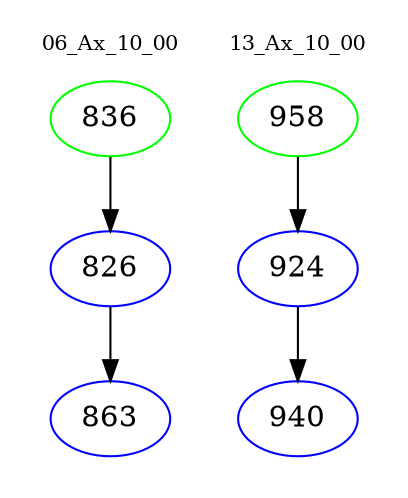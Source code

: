 digraph{
subgraph cluster_0 {
color = white
label = "06_Ax_10_00";
fontsize=10;
T0_836 [label="836", color="green"]
T0_836 -> T0_826 [color="black"]
T0_826 [label="826", color="blue"]
T0_826 -> T0_863 [color="black"]
T0_863 [label="863", color="blue"]
}
subgraph cluster_1 {
color = white
label = "13_Ax_10_00";
fontsize=10;
T1_958 [label="958", color="green"]
T1_958 -> T1_924 [color="black"]
T1_924 [label="924", color="blue"]
T1_924 -> T1_940 [color="black"]
T1_940 [label="940", color="blue"]
}
}

